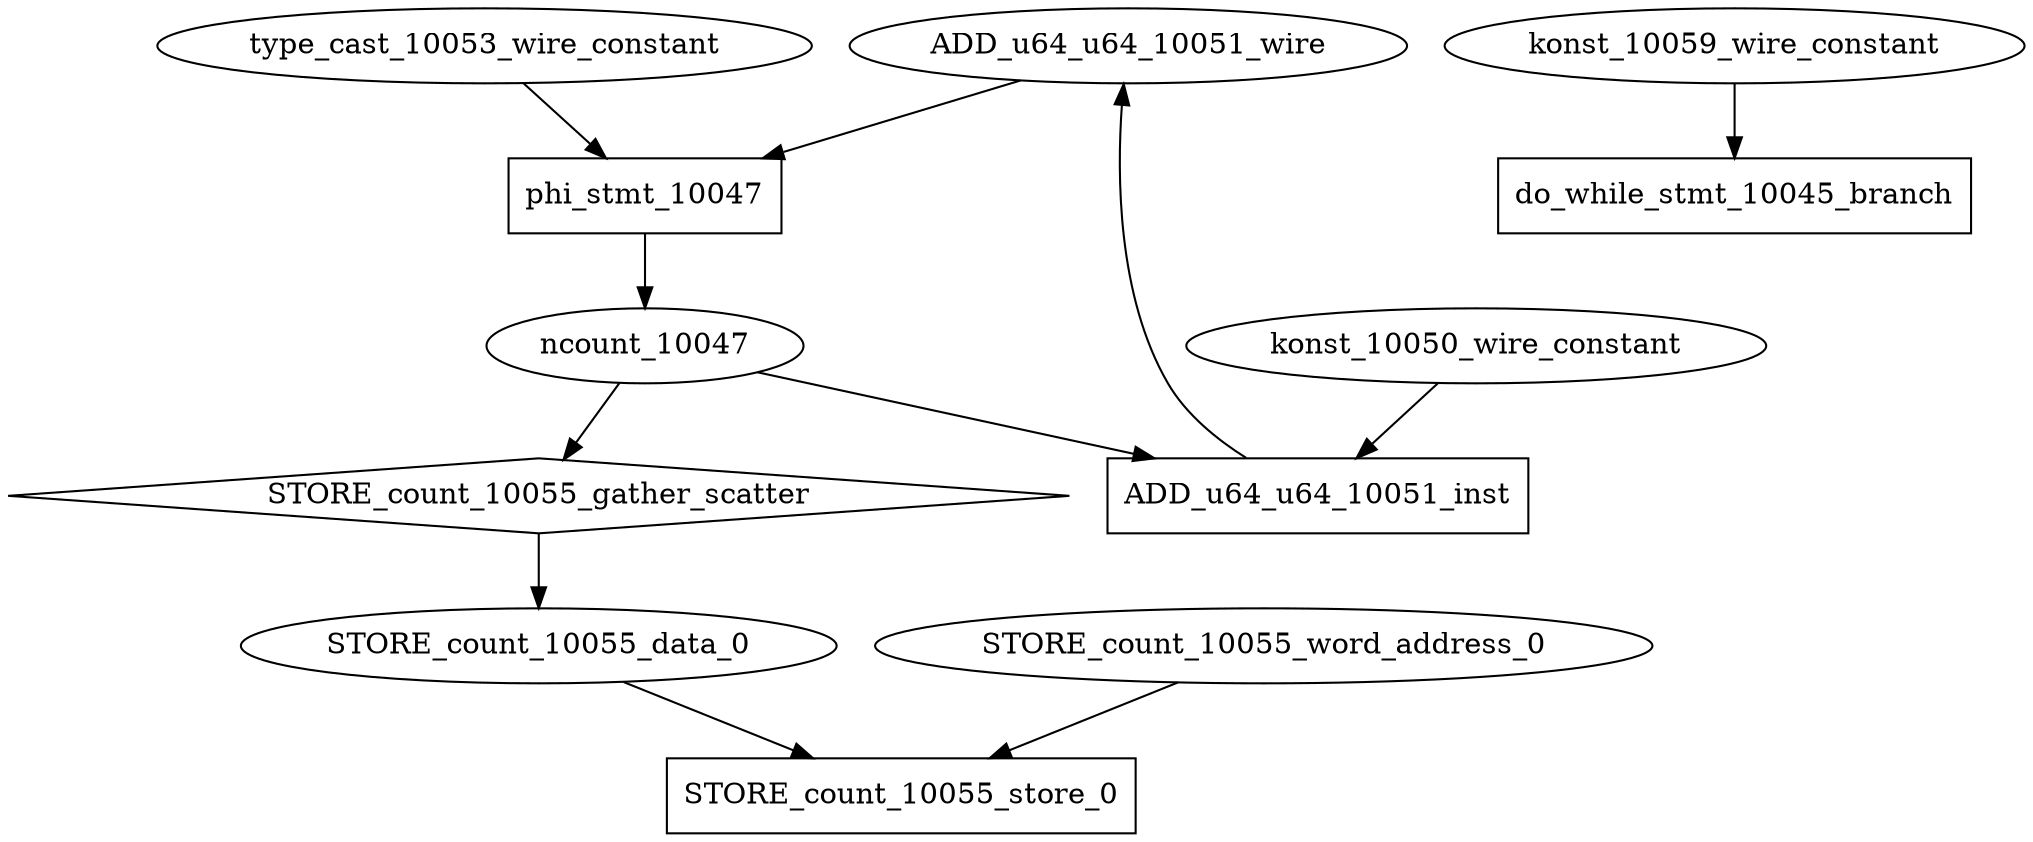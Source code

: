 digraph data_path {
  ADD_u64_u64_10051_wire [shape=ellipse];
  STORE_count_10055_data_0 [shape=ellipse];
  STORE_count_10055_word_address_0 [shape=ellipse];
  konst_10050_wire_constant [shape=ellipse];
  konst_10059_wire_constant [shape=ellipse];
  ncount_10047 [shape=ellipse];
  type_cast_10053_wire_constant [shape=ellipse];
  ADD_u64_u64_10051_inst [shape=rectangle];
ncount_10047  -> ADD_u64_u64_10051_inst;
konst_10050_wire_constant  -> ADD_u64_u64_10051_inst;
ADD_u64_u64_10051_inst -> ADD_u64_u64_10051_wire;
  STORE_count_10055_gather_scatter [shape=diamond];
ncount_10047  -> STORE_count_10055_gather_scatter;
STORE_count_10055_gather_scatter -> STORE_count_10055_data_0;
  STORE_count_10055_store_0 [shape=rectangle];
STORE_count_10055_word_address_0  -> STORE_count_10055_store_0;
STORE_count_10055_data_0  -> STORE_count_10055_store_0;
  do_while_stmt_10045_branch [shape=rectangle];
konst_10059_wire_constant  -> do_while_stmt_10045_branch;
  phi_stmt_10047 [shape=rectangle];
ADD_u64_u64_10051_wire  -> phi_stmt_10047;
type_cast_10053_wire_constant  -> phi_stmt_10047;
phi_stmt_10047 -> ncount_10047;
}
